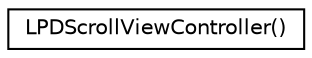 digraph "Graphical Class Hierarchy"
{
  edge [fontname="Helvetica",fontsize="10",labelfontname="Helvetica",labelfontsize="10"];
  node [fontname="Helvetica",fontsize="10",shape=record];
  rankdir="LR";
  Node0 [label="LPDScrollViewController()",height=0.2,width=0.4,color="black", fillcolor="white", style="filled",URL="$category_l_p_d_scroll_view_controller_07_08.html"];
}
